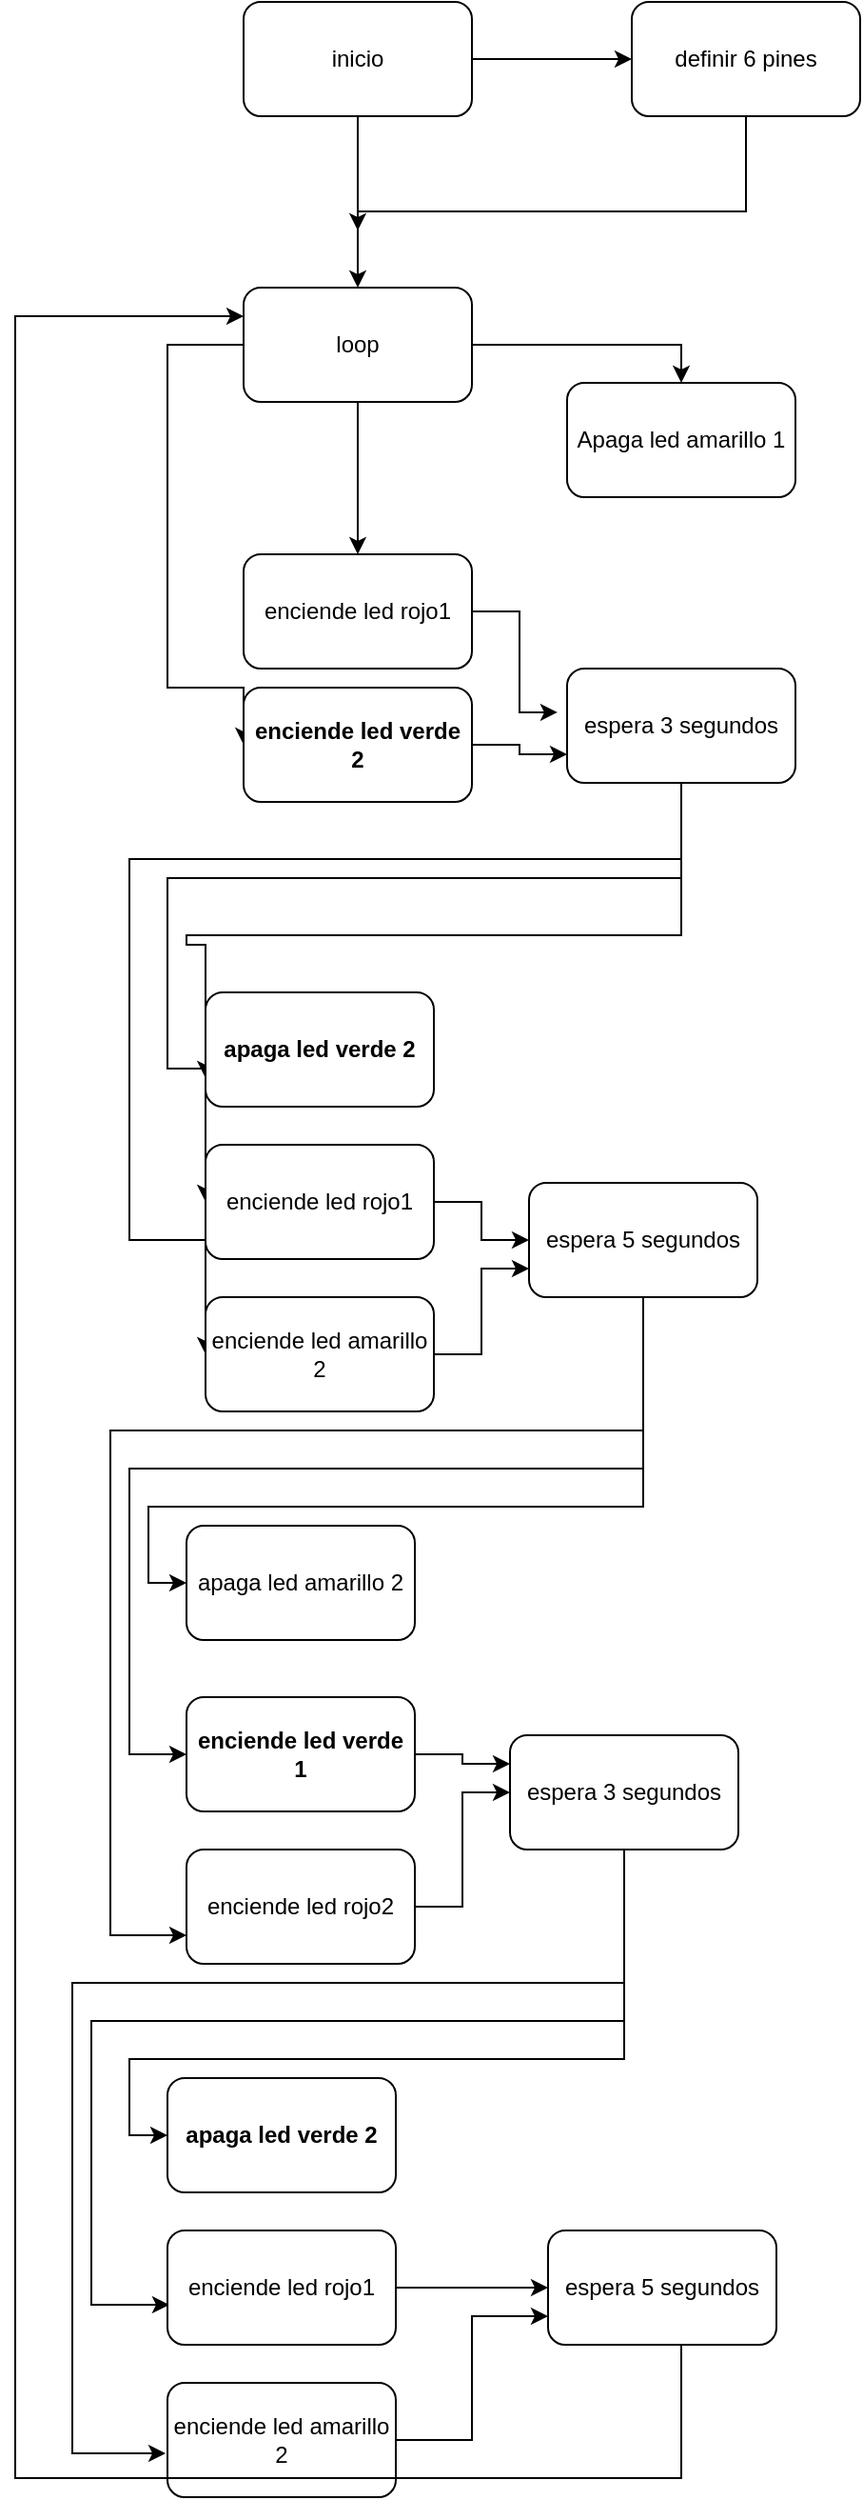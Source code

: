 <mxfile version="13.7.3" type="github">
  <diagram id="KB32Bpzx1HNIWIFh3gn_" name="Page-1">
    <mxGraphModel dx="1921" dy="691" grid="1" gridSize="10" guides="1" tooltips="1" connect="1" arrows="1" fold="1" page="1" pageScale="1" pageWidth="827" pageHeight="1169" math="0" shadow="0">
      <root>
        <mxCell id="0" />
        <mxCell id="1" parent="0" />
        <mxCell id="O3o37u2ekzVFeCQ_OCCV-4" style="edgeStyle=orthogonalEdgeStyle;rounded=0;orthogonalLoop=1;jettySize=auto;html=1;entryX=0.5;entryY=0;entryDx=0;entryDy=0;" parent="1" source="O3o37u2ekzVFeCQ_OCCV-1" target="O3o37u2ekzVFeCQ_OCCV-3" edge="1">
          <mxGeometry relative="1" as="geometry" />
        </mxCell>
        <mxCell id="O3o37u2ekzVFeCQ_OCCV-5" style="edgeStyle=orthogonalEdgeStyle;rounded=0;orthogonalLoop=1;jettySize=auto;html=1;entryX=0;entryY=0.5;entryDx=0;entryDy=0;" parent="1" source="O3o37u2ekzVFeCQ_OCCV-1" target="O3o37u2ekzVFeCQ_OCCV-2" edge="1">
          <mxGeometry relative="1" as="geometry" />
        </mxCell>
        <mxCell id="O3o37u2ekzVFeCQ_OCCV-1" value="inicio" style="rounded=1;whiteSpace=wrap;html=1;" parent="1" vertex="1">
          <mxGeometry x="90" y="120" width="120" height="60" as="geometry" />
        </mxCell>
        <mxCell id="O3o37u2ekzVFeCQ_OCCV-6" style="edgeStyle=orthogonalEdgeStyle;rounded=0;orthogonalLoop=1;jettySize=auto;html=1;" parent="1" source="O3o37u2ekzVFeCQ_OCCV-2" edge="1">
          <mxGeometry relative="1" as="geometry">
            <mxPoint x="150" y="240" as="targetPoint" />
            <Array as="points">
              <mxPoint x="354" y="230" />
              <mxPoint x="150" y="230" />
            </Array>
          </mxGeometry>
        </mxCell>
        <mxCell id="O3o37u2ekzVFeCQ_OCCV-2" value="definir 6 pines" style="rounded=1;whiteSpace=wrap;html=1;" parent="1" vertex="1">
          <mxGeometry x="294" y="120" width="120" height="60" as="geometry" />
        </mxCell>
        <mxCell id="O3o37u2ekzVFeCQ_OCCV-14" style="edgeStyle=orthogonalEdgeStyle;rounded=0;orthogonalLoop=1;jettySize=auto;html=1;entryX=0.5;entryY=0;entryDx=0;entryDy=0;" parent="1" source="O3o37u2ekzVFeCQ_OCCV-3" target="O3o37u2ekzVFeCQ_OCCV-7" edge="1">
          <mxGeometry relative="1" as="geometry" />
        </mxCell>
        <mxCell id="VGeh4uAr9P2AFSkJI__z-17" style="edgeStyle=orthogonalEdgeStyle;rounded=0;orthogonalLoop=1;jettySize=auto;html=1;entryX=0;entryY=0.5;entryDx=0;entryDy=0;" parent="1" source="O3o37u2ekzVFeCQ_OCCV-3" target="VGeh4uAr9P2AFSkJI__z-3" edge="1">
          <mxGeometry relative="1" as="geometry">
            <mxPoint x="58" y="510" as="targetPoint" />
            <Array as="points">
              <mxPoint x="50" y="300" />
              <mxPoint x="50" y="480" />
            </Array>
          </mxGeometry>
        </mxCell>
        <mxCell id="e4p7nlFZOUFq5OssbvfT-2" style="edgeStyle=orthogonalEdgeStyle;rounded=0;orthogonalLoop=1;jettySize=auto;html=1;entryX=0.5;entryY=0;entryDx=0;entryDy=0;" edge="1" parent="1" source="O3o37u2ekzVFeCQ_OCCV-3" target="e4p7nlFZOUFq5OssbvfT-1">
          <mxGeometry relative="1" as="geometry" />
        </mxCell>
        <mxCell id="O3o37u2ekzVFeCQ_OCCV-3" value="loop" style="rounded=1;whiteSpace=wrap;html=1;" parent="1" vertex="1">
          <mxGeometry x="90" y="270" width="120" height="60" as="geometry" />
        </mxCell>
        <mxCell id="VGeh4uAr9P2AFSkJI__z-5" style="edgeStyle=orthogonalEdgeStyle;rounded=0;orthogonalLoop=1;jettySize=auto;html=1;entryX=-0.042;entryY=0.383;entryDx=0;entryDy=0;entryPerimeter=0;" parent="1" source="O3o37u2ekzVFeCQ_OCCV-7" target="O3o37u2ekzVFeCQ_OCCV-9" edge="1">
          <mxGeometry relative="1" as="geometry">
            <Array as="points">
              <mxPoint x="235" y="440" />
              <mxPoint x="235" y="493" />
            </Array>
          </mxGeometry>
        </mxCell>
        <mxCell id="O3o37u2ekzVFeCQ_OCCV-7" value="enciende led rojo1" style="rounded=1;whiteSpace=wrap;html=1;" parent="1" vertex="1">
          <mxGeometry x="90" y="410" width="120" height="60" as="geometry" />
        </mxCell>
        <mxCell id="VGeh4uAr9P2AFSkJI__z-27" style="edgeStyle=orthogonalEdgeStyle;rounded=0;orthogonalLoop=1;jettySize=auto;html=1;entryX=0;entryY=0.5;entryDx=0;entryDy=0;" parent="1" source="O3o37u2ekzVFeCQ_OCCV-8" target="O3o37u2ekzVFeCQ_OCCV-10" edge="1">
          <mxGeometry relative="1" as="geometry">
            <Array as="points">
              <mxPoint x="300" y="910" />
              <mxPoint x="40" y="910" />
              <mxPoint x="40" y="950" />
            </Array>
          </mxGeometry>
        </mxCell>
        <mxCell id="VGeh4uAr9P2AFSkJI__z-28" style="edgeStyle=orthogonalEdgeStyle;rounded=0;orthogonalLoop=1;jettySize=auto;html=1;entryX=0;entryY=0.5;entryDx=0;entryDy=0;" parent="1" source="O3o37u2ekzVFeCQ_OCCV-8" target="O3o37u2ekzVFeCQ_OCCV-11" edge="1">
          <mxGeometry relative="1" as="geometry">
            <Array as="points">
              <mxPoint x="300" y="890" />
              <mxPoint x="30" y="890" />
              <mxPoint x="30" y="1040" />
            </Array>
          </mxGeometry>
        </mxCell>
        <mxCell id="VGeh4uAr9P2AFSkJI__z-29" style="edgeStyle=orthogonalEdgeStyle;rounded=0;orthogonalLoop=1;jettySize=auto;html=1;entryX=0;entryY=0.75;entryDx=0;entryDy=0;" parent="1" source="O3o37u2ekzVFeCQ_OCCV-8" target="VGeh4uAr9P2AFSkJI__z-1" edge="1">
          <mxGeometry relative="1" as="geometry">
            <Array as="points">
              <mxPoint x="300" y="870" />
              <mxPoint x="20" y="870" />
              <mxPoint x="20" y="1135" />
            </Array>
          </mxGeometry>
        </mxCell>
        <mxCell id="O3o37u2ekzVFeCQ_OCCV-8" value="espera 5 segundos" style="rounded=1;whiteSpace=wrap;html=1;" parent="1" vertex="1">
          <mxGeometry x="240" y="740" width="120" height="60" as="geometry" />
        </mxCell>
        <mxCell id="VGeh4uAr9P2AFSkJI__z-18" style="edgeStyle=orthogonalEdgeStyle;rounded=0;orthogonalLoop=1;jettySize=auto;html=1;entryX=0;entryY=0.75;entryDx=0;entryDy=0;" parent="1" source="O3o37u2ekzVFeCQ_OCCV-9" target="VGeh4uAr9P2AFSkJI__z-11" edge="1">
          <mxGeometry relative="1" as="geometry">
            <Array as="points">
              <mxPoint x="320" y="610" />
              <mxPoint x="60" y="610" />
              <mxPoint x="60" y="615" />
              <mxPoint x="70" y="615" />
            </Array>
          </mxGeometry>
        </mxCell>
        <mxCell id="VGeh4uAr9P2AFSkJI__z-19" style="edgeStyle=orthogonalEdgeStyle;rounded=0;orthogonalLoop=1;jettySize=auto;html=1;entryX=0;entryY=0.5;entryDx=0;entryDy=0;" parent="1" source="O3o37u2ekzVFeCQ_OCCV-9" target="VGeh4uAr9P2AFSkJI__z-7" edge="1">
          <mxGeometry relative="1" as="geometry">
            <Array as="points">
              <mxPoint x="320" y="580" />
              <mxPoint x="50" y="580" />
              <mxPoint x="50" y="680" />
              <mxPoint x="70" y="680" />
            </Array>
          </mxGeometry>
        </mxCell>
        <mxCell id="VGeh4uAr9P2AFSkJI__z-20" style="edgeStyle=orthogonalEdgeStyle;rounded=0;orthogonalLoop=1;jettySize=auto;html=1;entryX=0;entryY=0.5;entryDx=0;entryDy=0;" parent="1" source="O3o37u2ekzVFeCQ_OCCV-9" target="VGeh4uAr9P2AFSkJI__z-2" edge="1">
          <mxGeometry relative="1" as="geometry">
            <Array as="points">
              <mxPoint x="320" y="570" />
              <mxPoint x="30" y="570" />
              <mxPoint x="30" y="770" />
              <mxPoint x="70" y="770" />
            </Array>
          </mxGeometry>
        </mxCell>
        <mxCell id="O3o37u2ekzVFeCQ_OCCV-9" value="espera 3 segundos" style="rounded=1;whiteSpace=wrap;html=1;" parent="1" vertex="1">
          <mxGeometry x="260" y="470" width="120" height="60" as="geometry" />
        </mxCell>
        <mxCell id="O3o37u2ekzVFeCQ_OCCV-10" value="apaga led amarillo 2" style="rounded=1;whiteSpace=wrap;html=1;" parent="1" vertex="1">
          <mxGeometry x="60" y="920" width="120" height="60" as="geometry" />
        </mxCell>
        <mxCell id="VGeh4uAr9P2AFSkJI__z-31" style="edgeStyle=orthogonalEdgeStyle;rounded=0;orthogonalLoop=1;jettySize=auto;html=1;entryX=0;entryY=0.25;entryDx=0;entryDy=0;" parent="1" source="O3o37u2ekzVFeCQ_OCCV-11" target="VGeh4uAr9P2AFSkJI__z-30" edge="1">
          <mxGeometry relative="1" as="geometry" />
        </mxCell>
        <mxCell id="O3o37u2ekzVFeCQ_OCCV-11" value="enciende led verde 1" style="rounded=1;whiteSpace=wrap;html=1;fontStyle=1" parent="1" vertex="1">
          <mxGeometry x="60" y="1010" width="120" height="60" as="geometry" />
        </mxCell>
        <mxCell id="VGeh4uAr9P2AFSkJI__z-32" style="edgeStyle=orthogonalEdgeStyle;rounded=0;orthogonalLoop=1;jettySize=auto;html=1;entryX=0;entryY=0.5;entryDx=0;entryDy=0;" parent="1" source="VGeh4uAr9P2AFSkJI__z-1" target="VGeh4uAr9P2AFSkJI__z-30" edge="1">
          <mxGeometry relative="1" as="geometry" />
        </mxCell>
        <mxCell id="VGeh4uAr9P2AFSkJI__z-1" value="enciende led rojo2" style="rounded=1;whiteSpace=wrap;html=1;" parent="1" vertex="1">
          <mxGeometry x="60" y="1090" width="120" height="60" as="geometry" />
        </mxCell>
        <mxCell id="VGeh4uAr9P2AFSkJI__z-25" style="edgeStyle=orthogonalEdgeStyle;rounded=0;orthogonalLoop=1;jettySize=auto;html=1;entryX=0;entryY=0.75;entryDx=0;entryDy=0;" parent="1" source="VGeh4uAr9P2AFSkJI__z-2" target="O3o37u2ekzVFeCQ_OCCV-8" edge="1">
          <mxGeometry relative="1" as="geometry" />
        </mxCell>
        <mxCell id="VGeh4uAr9P2AFSkJI__z-2" value="enciende led amarillo 2" style="rounded=1;whiteSpace=wrap;html=1;" parent="1" vertex="1">
          <mxGeometry x="70" y="800" width="120" height="60" as="geometry" />
        </mxCell>
        <mxCell id="VGeh4uAr9P2AFSkJI__z-6" style="edgeStyle=orthogonalEdgeStyle;rounded=0;orthogonalLoop=1;jettySize=auto;html=1;entryX=0;entryY=0.75;entryDx=0;entryDy=0;" parent="1" source="VGeh4uAr9P2AFSkJI__z-3" target="O3o37u2ekzVFeCQ_OCCV-9" edge="1">
          <mxGeometry relative="1" as="geometry" />
        </mxCell>
        <mxCell id="VGeh4uAr9P2AFSkJI__z-3" value="enciende led verde 2" style="rounded=1;whiteSpace=wrap;html=1;fontStyle=1" parent="1" vertex="1">
          <mxGeometry x="90" y="480" width="120" height="60" as="geometry" />
        </mxCell>
        <mxCell id="VGeh4uAr9P2AFSkJI__z-24" style="edgeStyle=orthogonalEdgeStyle;rounded=0;orthogonalLoop=1;jettySize=auto;html=1;entryX=0;entryY=0.5;entryDx=0;entryDy=0;" parent="1" source="VGeh4uAr9P2AFSkJI__z-7" target="O3o37u2ekzVFeCQ_OCCV-8" edge="1">
          <mxGeometry relative="1" as="geometry" />
        </mxCell>
        <mxCell id="VGeh4uAr9P2AFSkJI__z-7" value="enciende led rojo1" style="rounded=1;whiteSpace=wrap;html=1;" parent="1" vertex="1">
          <mxGeometry x="70" y="720" width="120" height="60" as="geometry" />
        </mxCell>
        <mxCell id="VGeh4uAr9P2AFSkJI__z-11" value="apaga led verde 2" style="rounded=1;whiteSpace=wrap;html=1;fontStyle=1" parent="1" vertex="1">
          <mxGeometry x="70" y="640" width="120" height="60" as="geometry" />
        </mxCell>
        <mxCell id="VGeh4uAr9P2AFSkJI__z-36" style="edgeStyle=orthogonalEdgeStyle;rounded=0;orthogonalLoop=1;jettySize=auto;html=1;entryX=0;entryY=0.5;entryDx=0;entryDy=0;" parent="1" source="VGeh4uAr9P2AFSkJI__z-30" target="VGeh4uAr9P2AFSkJI__z-35" edge="1">
          <mxGeometry relative="1" as="geometry">
            <Array as="points">
              <mxPoint x="290" y="1200" />
              <mxPoint x="30" y="1200" />
              <mxPoint x="30" y="1240" />
            </Array>
          </mxGeometry>
        </mxCell>
        <mxCell id="VGeh4uAr9P2AFSkJI__z-37" style="edgeStyle=orthogonalEdgeStyle;rounded=0;orthogonalLoop=1;jettySize=auto;html=1;entryX=0.008;entryY=0.65;entryDx=0;entryDy=0;entryPerimeter=0;" parent="1" source="VGeh4uAr9P2AFSkJI__z-30" target="VGeh4uAr9P2AFSkJI__z-34" edge="1">
          <mxGeometry relative="1" as="geometry">
            <Array as="points">
              <mxPoint x="290" y="1180" />
              <mxPoint x="10" y="1180" />
              <mxPoint x="10" y="1329" />
            </Array>
          </mxGeometry>
        </mxCell>
        <mxCell id="VGeh4uAr9P2AFSkJI__z-38" style="edgeStyle=orthogonalEdgeStyle;rounded=0;orthogonalLoop=1;jettySize=auto;html=1;entryX=-0.008;entryY=0.617;entryDx=0;entryDy=0;entryPerimeter=0;" parent="1" source="VGeh4uAr9P2AFSkJI__z-30" target="VGeh4uAr9P2AFSkJI__z-33" edge="1">
          <mxGeometry relative="1" as="geometry">
            <Array as="points">
              <mxPoint x="290" y="1160" />
              <mxPoint y="1160" />
              <mxPoint y="1407" />
            </Array>
          </mxGeometry>
        </mxCell>
        <mxCell id="VGeh4uAr9P2AFSkJI__z-30" value="espera 3 segundos" style="rounded=1;whiteSpace=wrap;html=1;" parent="1" vertex="1">
          <mxGeometry x="230" y="1030" width="120" height="60" as="geometry" />
        </mxCell>
        <mxCell id="VGeh4uAr9P2AFSkJI__z-41" style="edgeStyle=orthogonalEdgeStyle;rounded=0;orthogonalLoop=1;jettySize=auto;html=1;entryX=0;entryY=0.75;entryDx=0;entryDy=0;" parent="1" source="VGeh4uAr9P2AFSkJI__z-33" target="VGeh4uAr9P2AFSkJI__z-39" edge="1">
          <mxGeometry relative="1" as="geometry" />
        </mxCell>
        <mxCell id="VGeh4uAr9P2AFSkJI__z-33" value="enciende led amarillo 2" style="rounded=1;whiteSpace=wrap;html=1;" parent="1" vertex="1">
          <mxGeometry x="50" y="1370" width="120" height="60" as="geometry" />
        </mxCell>
        <mxCell id="VGeh4uAr9P2AFSkJI__z-40" style="edgeStyle=orthogonalEdgeStyle;rounded=0;orthogonalLoop=1;jettySize=auto;html=1;entryX=0;entryY=0.5;entryDx=0;entryDy=0;" parent="1" source="VGeh4uAr9P2AFSkJI__z-34" target="VGeh4uAr9P2AFSkJI__z-39" edge="1">
          <mxGeometry relative="1" as="geometry" />
        </mxCell>
        <mxCell id="VGeh4uAr9P2AFSkJI__z-34" value="enciende led rojo1" style="rounded=1;whiteSpace=wrap;html=1;" parent="1" vertex="1">
          <mxGeometry x="50" y="1290" width="120" height="60" as="geometry" />
        </mxCell>
        <mxCell id="VGeh4uAr9P2AFSkJI__z-35" value="apaga led verde 2" style="rounded=1;whiteSpace=wrap;html=1;fontStyle=1" parent="1" vertex="1">
          <mxGeometry x="50" y="1210" width="120" height="60" as="geometry" />
        </mxCell>
        <mxCell id="VGeh4uAr9P2AFSkJI__z-42" style="edgeStyle=orthogonalEdgeStyle;rounded=0;orthogonalLoop=1;jettySize=auto;html=1;entryX=0;entryY=0.25;entryDx=0;entryDy=0;" parent="1" source="VGeh4uAr9P2AFSkJI__z-39" target="O3o37u2ekzVFeCQ_OCCV-3" edge="1">
          <mxGeometry relative="1" as="geometry">
            <Array as="points">
              <mxPoint x="320" y="1420" />
              <mxPoint x="-30" y="1420" />
              <mxPoint x="-30" y="285" />
            </Array>
          </mxGeometry>
        </mxCell>
        <mxCell id="VGeh4uAr9P2AFSkJI__z-39" value="espera 5 segundos" style="rounded=1;whiteSpace=wrap;html=1;" parent="1" vertex="1">
          <mxGeometry x="250" y="1290" width="120" height="60" as="geometry" />
        </mxCell>
        <mxCell id="e4p7nlFZOUFq5OssbvfT-1" value="Apaga led amarillo 1" style="rounded=1;whiteSpace=wrap;html=1;" vertex="1" parent="1">
          <mxGeometry x="260" y="320" width="120" height="60" as="geometry" />
        </mxCell>
      </root>
    </mxGraphModel>
  </diagram>
</mxfile>
